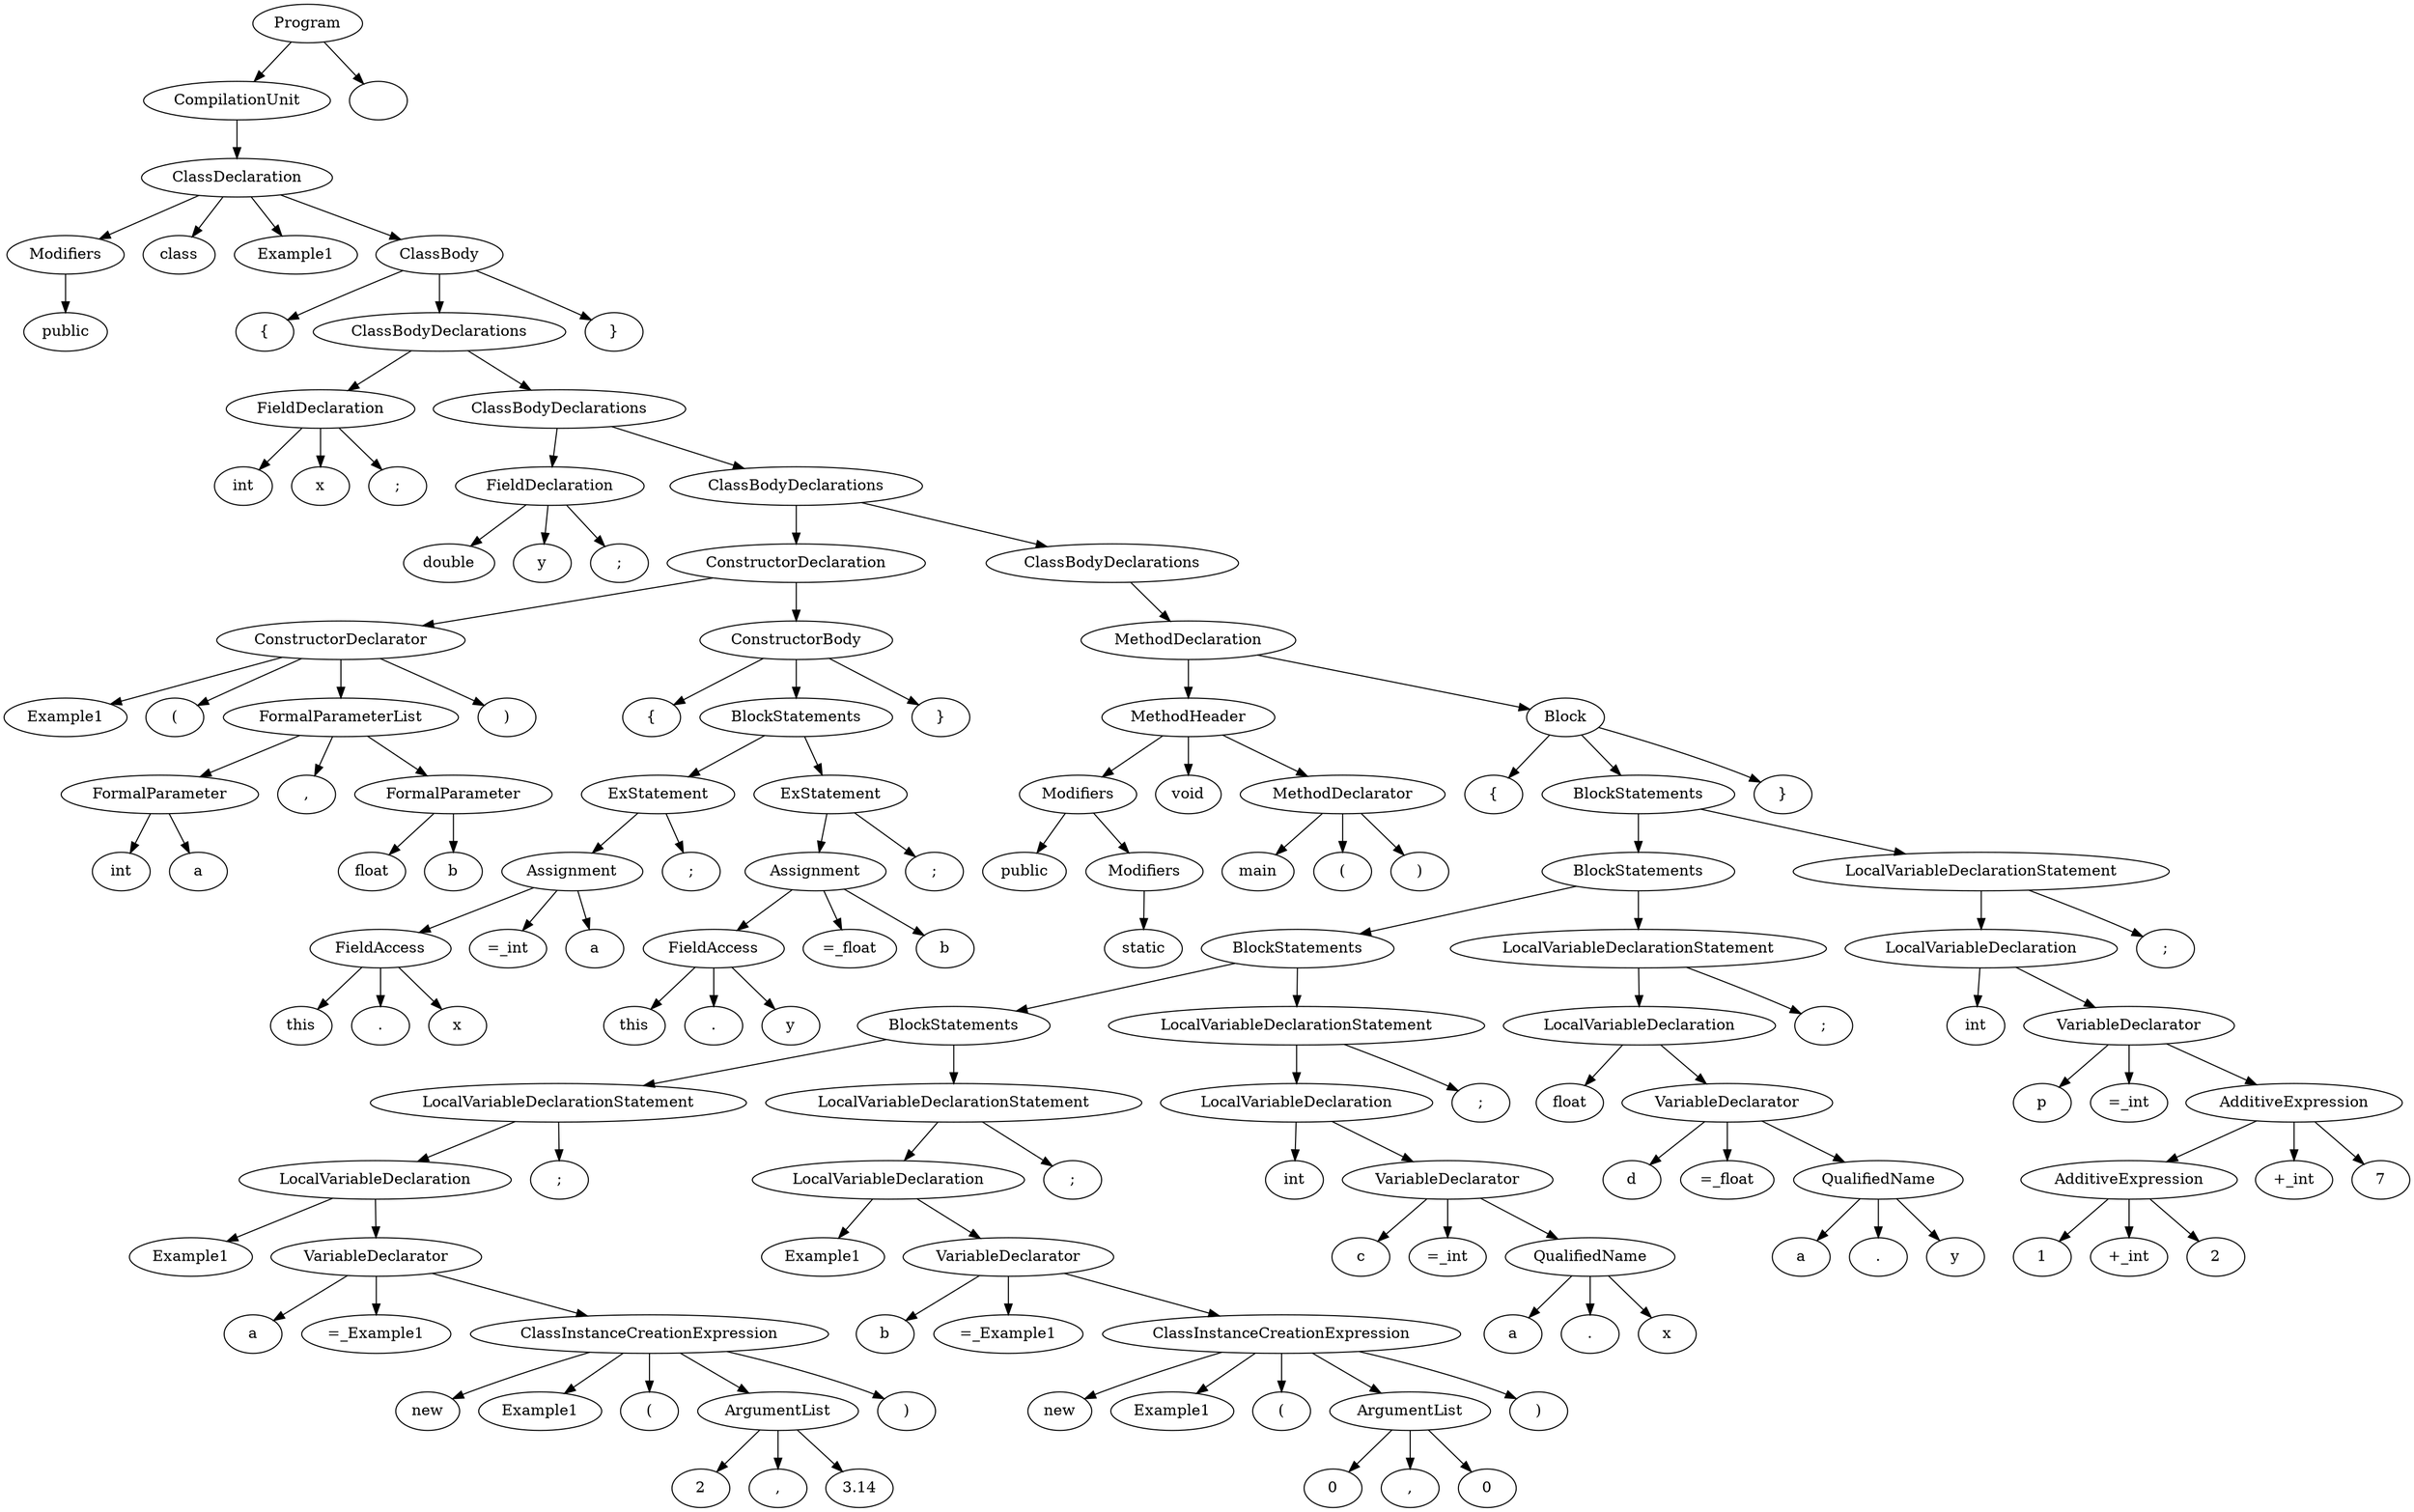 digraph G {
n1 [label="public"]
n2 [label="Modifiers"]
n2->n1;
n3 [label="class"]
n4 [label="Example1"]
n5 [label="{"]
n6 [label="int"]
n7 [label="x"]
n8 [label=";"]
n9 [label="FieldDeclaration"]
n9->n8;
n9->n7;
n9->n6;
n10 [label="double"]
n11 [label="y"]
n12 [label=";"]
n13 [label="FieldDeclaration"]
n13->n12;
n13->n11;
n13->n10;
n14 [label="Example1"]
n15 [label="("]
n16 [label="int"]
n17 [label="a"]
n18 [label="FormalParameter"]
n18->n17;
n18->n16;
n19 [label=","]
n20 [label="float"]
n21 [label="b"]
n22 [label="FormalParameter"]
n22->n21;
n22->n20;
n23 [label="FormalParameterList"]
n23->n22;
n23->n19;
n23->n18;
n24 [label=")"]
n25 [label="ConstructorDeclarator"]
n25->n24;
n25->n23;
n25->n15;
n25->n14;
n26 [label="{"]
n27 [label="this"]
n28 [label="."]
n29 [label="x"]
n30 [label="FieldAccess"]
n30->n29;
n30->n28;
n30->n27;
n31 [label="=_int"]
n32 [label="a"]
n33 [label="Assignment"]
n33->n32;
n33->n31;
n33->n30;
n34 [label=";"]
n35 [label="ExStatement"]
n35->n34;
n35->n33;
n36 [label="this"]
n37 [label="."]
n38 [label="y"]
n39 [label="FieldAccess"]
n39->n38;
n39->n37;
n39->n36;
n40 [label="=_float"]
n41 [label="b"]
n42 [label="Assignment"]
n42->n41;
n42->n40;
n42->n39;
n43 [label=";"]
n44 [label="ExStatement"]
n44->n43;
n44->n42;
n45 [label="BlockStatements"]
n45->n44;
n45->n35;
n46 [label="}"]
n47 [label="ConstructorBody"]
n47->n46;
n47->n45;
n47->n26;
n48 [label="ConstructorDeclaration"]
n48->n47;
n48->n25;
n49 [label="public"]
n50 [label="static"]
n51 [label="Modifiers"]
n51->n50;
n52 [label="Modifiers"]
n52->n51;
n52->n49;
n53 [label="void"]
n54 [label="main"]
n55 [label="("]
n56 [label=")"]
n57 [label="MethodDeclarator"]
n57->n56;
n57->n55;
n57->n54;
n58 [label="MethodHeader"]
n58->n57;
n58->n53;
n58->n52;
n59 [label="{"]
n60 [label="Example1"]
n61 [label="a"]
n62 [label="=_Example1"]
n63 [label="new"]
n64 [label="Example1"]
n65 [label="("]
n66 [label="2"]
n67 [label=","]
n68 [label="3.14"]
n69 [label="ArgumentList"]
n69->n68;
n69->n67;
n69->n66;
n70 [label=")"]
n71 [label="ClassInstanceCreationExpression"]
n71->n70;
n71->n69;
n71->n65;
n71->n64;
n71->n63;
n72 [label="VariableDeclarator"]
n72->n71;
n72->n62;
n72->n61;
n73 [label="LocalVariableDeclaration"]
n73->n72;
n73->n60;
n74 [label=";"]
n75 [label="LocalVariableDeclarationStatement"]
n75->n74;
n75->n73;
n76 [label="Example1"]
n77 [label="b"]
n78 [label="=_Example1"]
n79 [label="new"]
n80 [label="Example1"]
n81 [label="("]
n82 [label="0"]
n83 [label=","]
n84 [label="0"]
n85 [label="ArgumentList"]
n85->n84;
n85->n83;
n85->n82;
n86 [label=")"]
n87 [label="ClassInstanceCreationExpression"]
n87->n86;
n87->n85;
n87->n81;
n87->n80;
n87->n79;
n88 [label="VariableDeclarator"]
n88->n87;
n88->n78;
n88->n77;
n89 [label="LocalVariableDeclaration"]
n89->n88;
n89->n76;
n90 [label=";"]
n91 [label="LocalVariableDeclarationStatement"]
n91->n90;
n91->n89;
n92 [label="BlockStatements"]
n92->n91;
n92->n75;
n93 [label="int"]
n94 [label="c"]
n95 [label="=_int"]
n96 [label="a"]
n97 [label="."]
n98 [label="x"]
n99 [label="QualifiedName"]
n99->n98;
n99->n97;
n99->n96;
n100 [label="VariableDeclarator"]
n100->n99;
n100->n95;
n100->n94;
n101 [label="LocalVariableDeclaration"]
n101->n100;
n101->n93;
n102 [label=";"]
n103 [label="LocalVariableDeclarationStatement"]
n103->n102;
n103->n101;
n104 [label="BlockStatements"]
n104->n103;
n104->n92;
n105 [label="float"]
n106 [label="d"]
n107 [label="=_float"]
n108 [label="a"]
n109 [label="."]
n110 [label="y"]
n111 [label="QualifiedName"]
n111->n110;
n111->n109;
n111->n108;
n112 [label="VariableDeclarator"]
n112->n111;
n112->n107;
n112->n106;
n113 [label="LocalVariableDeclaration"]
n113->n112;
n113->n105;
n114 [label=";"]
n115 [label="LocalVariableDeclarationStatement"]
n115->n114;
n115->n113;
n116 [label="BlockStatements"]
n116->n115;
n116->n104;
n117 [label="int"]
n118 [label="p"]
n119 [label="=_int"]
n120 [label="1"]
n121 [label="+_int"]
n122 [label="2"]
n123 [label="AdditiveExpression"]
n123->n122;
n123->n121;
n123->n120;
n124 [label="+_int"]
n125 [label="7"]
n126 [label="AdditiveExpression"]
n126->n125;
n126->n124;
n126->n123;
n127 [label="VariableDeclarator"]
n127->n126;
n127->n119;
n127->n118;
n128 [label="LocalVariableDeclaration"]
n128->n127;
n128->n117;
n129 [label=";"]
n130 [label="LocalVariableDeclarationStatement"]
n130->n129;
n130->n128;
n131 [label="BlockStatements"]
n131->n130;
n131->n116;
n132 [label="}"]
n133 [label="Block"]
n133->n132;
n133->n131;
n133->n59;
n134 [label="MethodDeclaration"]
n134->n133;
n134->n58;
n135 [label="ClassBodyDeclarations"]
n135->n134;
n136 [label="ClassBodyDeclarations"]
n136->n135;
n136->n48;
n137 [label="ClassBodyDeclarations"]
n137->n136;
n137->n13;
n138 [label="ClassBodyDeclarations"]
n138->n137;
n138->n9;
n139 [label="}"]
n140 [label="ClassBody"]
n140->n139;
n140->n138;
n140->n5;
n141 [label="ClassDeclaration"]
n141->n140;
n141->n4;
n141->n3;
n141->n2;
n142 [label="CompilationUnit"]
n142->n141;
n143 [label="Program"]
n143->n144;
n143->n142;
n144 [label=""]
}
